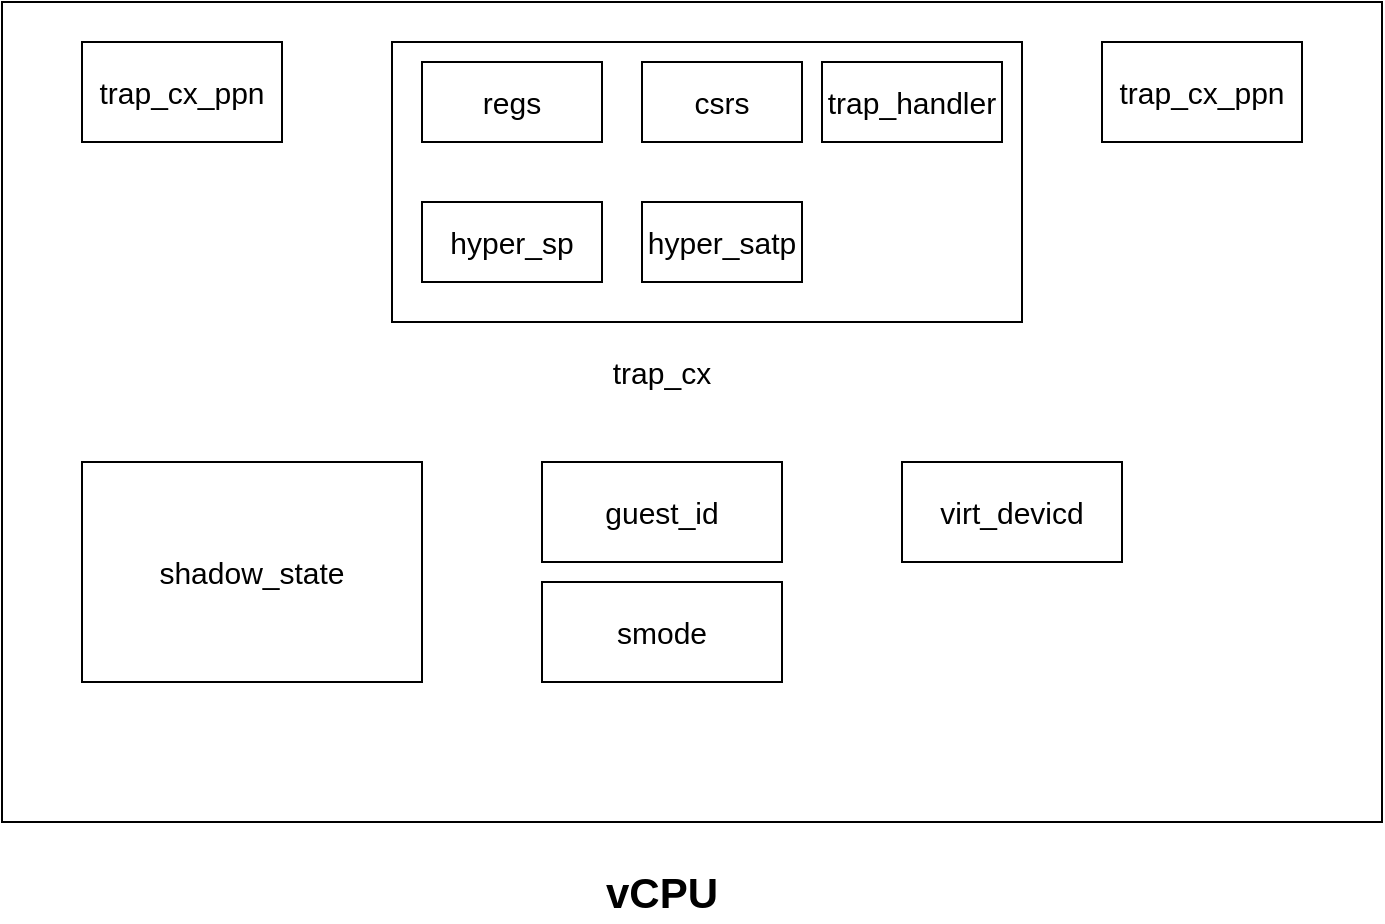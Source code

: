 <mxfile version="21.1.2" type="device">
  <diagram name="第 1 页" id="hW3R_CfbSuFWJ5NmxUo9">
    <mxGraphModel dx="1242" dy="907" grid="1" gridSize="10" guides="1" tooltips="1" connect="1" arrows="1" fold="1" page="1" pageScale="1" pageWidth="827" pageHeight="1169" math="0" shadow="0">
      <root>
        <mxCell id="0" />
        <mxCell id="1" parent="0" />
        <mxCell id="Q_ufkWx78___v9k0bR-E-1" value="" style="rounded=0;whiteSpace=wrap;html=1;" vertex="1" parent="1">
          <mxGeometry x="70" y="210" width="690" height="410" as="geometry" />
        </mxCell>
        <mxCell id="Q_ufkWx78___v9k0bR-E-2" value="&lt;b&gt;&lt;font style=&quot;font-size: 21px;&quot;&gt;vCPU&lt;/font&gt;&lt;/b&gt;" style="text;html=1;strokeColor=none;fillColor=none;align=center;verticalAlign=middle;whiteSpace=wrap;rounded=0;" vertex="1" parent="1">
          <mxGeometry x="370" y="640" width="60" height="30" as="geometry" />
        </mxCell>
        <mxCell id="Q_ufkWx78___v9k0bR-E-4" value="&lt;font style=&quot;font-size: 15px;&quot;&gt;trap_cx_ppn&lt;/font&gt;" style="rounded=0;whiteSpace=wrap;html=1;" vertex="1" parent="1">
          <mxGeometry x="110" y="230" width="100" height="50" as="geometry" />
        </mxCell>
        <mxCell id="Q_ufkWx78___v9k0bR-E-5" value="" style="rounded=0;whiteSpace=wrap;html=1;" vertex="1" parent="1">
          <mxGeometry x="265" y="230" width="315" height="140" as="geometry" />
        </mxCell>
        <mxCell id="Q_ufkWx78___v9k0bR-E-6" value="&lt;font style=&quot;font-size: 15px;&quot;&gt;regs&lt;/font&gt;" style="rounded=0;whiteSpace=wrap;html=1;" vertex="1" parent="1">
          <mxGeometry x="280" y="240" width="90" height="40" as="geometry" />
        </mxCell>
        <mxCell id="Q_ufkWx78___v9k0bR-E-7" value="&lt;font style=&quot;font-size: 15px;&quot;&gt;csrs&lt;/font&gt;" style="rounded=0;whiteSpace=wrap;html=1;" vertex="1" parent="1">
          <mxGeometry x="390" y="240" width="80" height="40" as="geometry" />
        </mxCell>
        <mxCell id="Q_ufkWx78___v9k0bR-E-8" value="&lt;font style=&quot;font-size: 15px;&quot;&gt;hyper_sp&lt;/font&gt;" style="rounded=0;whiteSpace=wrap;html=1;" vertex="1" parent="1">
          <mxGeometry x="280" y="310" width="90" height="40" as="geometry" />
        </mxCell>
        <mxCell id="Q_ufkWx78___v9k0bR-E-9" value="&lt;font style=&quot;font-size: 15px;&quot;&gt;hyper_satp&lt;/font&gt;" style="rounded=0;whiteSpace=wrap;html=1;" vertex="1" parent="1">
          <mxGeometry x="390" y="310" width="80" height="40" as="geometry" />
        </mxCell>
        <mxCell id="Q_ufkWx78___v9k0bR-E-10" value="&lt;font style=&quot;font-size: 15px;&quot;&gt;trap_handler&lt;/font&gt;" style="rounded=0;whiteSpace=wrap;html=1;" vertex="1" parent="1">
          <mxGeometry x="480" y="240" width="90" height="40" as="geometry" />
        </mxCell>
        <mxCell id="Q_ufkWx78___v9k0bR-E-11" value="&lt;font style=&quot;font-size: 15px;&quot;&gt;trap_cx&lt;/font&gt;" style="text;html=1;strokeColor=none;fillColor=none;align=center;verticalAlign=middle;whiteSpace=wrap;rounded=0;" vertex="1" parent="1">
          <mxGeometry x="370" y="380" width="60" height="30" as="geometry" />
        </mxCell>
        <mxCell id="Q_ufkWx78___v9k0bR-E-12" value="&lt;font style=&quot;font-size: 15px;&quot;&gt;trap_cx_ppn&lt;/font&gt;" style="rounded=0;whiteSpace=wrap;html=1;" vertex="1" parent="1">
          <mxGeometry x="620" y="230" width="100" height="50" as="geometry" />
        </mxCell>
        <mxCell id="Q_ufkWx78___v9k0bR-E-13" value="&lt;font style=&quot;font-size: 15px;&quot;&gt;shadow_state&lt;/font&gt;" style="rounded=0;whiteSpace=wrap;html=1;" vertex="1" parent="1">
          <mxGeometry x="110" y="440" width="170" height="110" as="geometry" />
        </mxCell>
        <mxCell id="Q_ufkWx78___v9k0bR-E-14" value="&lt;font style=&quot;font-size: 15px;&quot;&gt;guest_id&lt;/font&gt;" style="rounded=0;whiteSpace=wrap;html=1;" vertex="1" parent="1">
          <mxGeometry x="340" y="440" width="120" height="50" as="geometry" />
        </mxCell>
        <mxCell id="Q_ufkWx78___v9k0bR-E-15" value="&lt;font style=&quot;font-size: 15px;&quot;&gt;smode&lt;/font&gt;" style="rounded=0;whiteSpace=wrap;html=1;" vertex="1" parent="1">
          <mxGeometry x="340" y="500" width="120" height="50" as="geometry" />
        </mxCell>
        <mxCell id="Q_ufkWx78___v9k0bR-E-16" value="&lt;font style=&quot;font-size: 15px;&quot;&gt;virt_devicd&lt;/font&gt;" style="rounded=0;whiteSpace=wrap;html=1;" vertex="1" parent="1">
          <mxGeometry x="520" y="440" width="110" height="50" as="geometry" />
        </mxCell>
      </root>
    </mxGraphModel>
  </diagram>
</mxfile>
